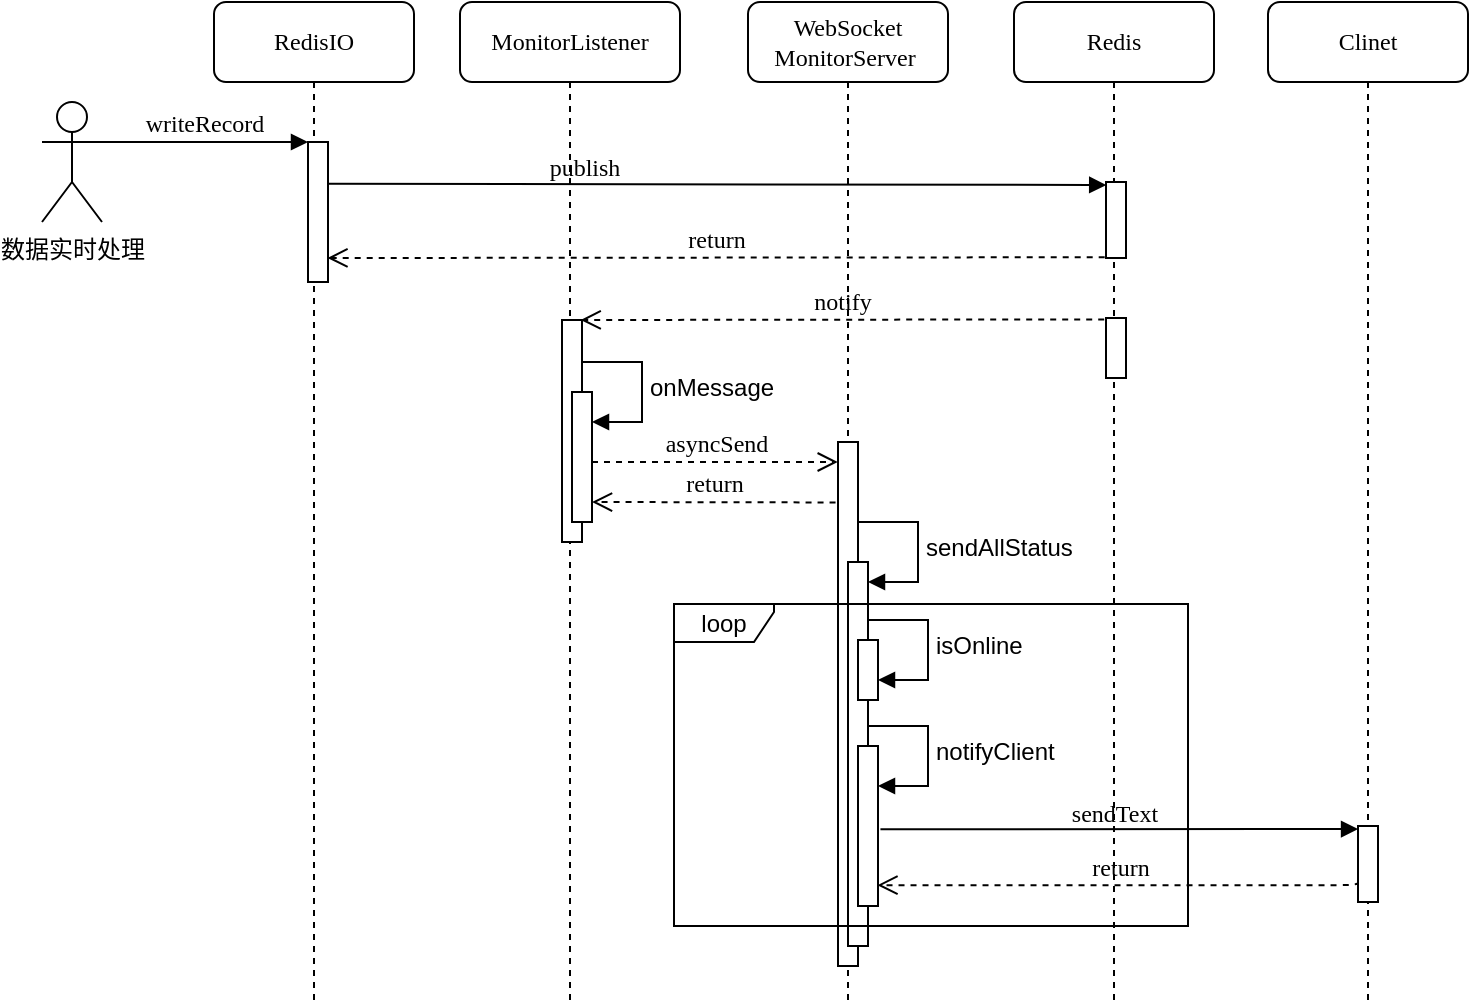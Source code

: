 <mxfile version="21.1.4" type="github">
  <diagram name="第 1 页" id="4R7jjcTpkgn8CsPSyv7L">
    <mxGraphModel dx="673" dy="691" grid="1" gridSize="10" guides="1" tooltips="1" connect="1" arrows="1" fold="1" page="1" pageScale="1" pageWidth="827" pageHeight="1169" math="0" shadow="0">
      <root>
        <mxCell id="0" />
        <mxCell id="1" parent="0" />
        <mxCell id="Qj1GLQCtHeF_PwoVw7FA-1" value="MonitorListener" style="shape=umlLifeline;perimeter=lifelinePerimeter;whiteSpace=wrap;html=1;container=1;collapsible=0;recursiveResize=0;outlineConnect=0;rounded=1;shadow=0;comic=0;labelBackgroundColor=none;strokeWidth=1;fontFamily=Verdana;fontSize=12;align=center;" vertex="1" parent="1">
          <mxGeometry x="1346" y="370" width="110" height="500" as="geometry" />
        </mxCell>
        <mxCell id="Qj1GLQCtHeF_PwoVw7FA-3" value="" style="html=1;points=[];perimeter=orthogonalPerimeter;rounded=0;shadow=0;comic=0;labelBackgroundColor=none;strokeWidth=1;fontFamily=Verdana;fontSize=12;align=center;" vertex="1" parent="Qj1GLQCtHeF_PwoVw7FA-1">
          <mxGeometry x="51" y="159" width="10" height="111" as="geometry" />
        </mxCell>
        <mxCell id="Qj1GLQCtHeF_PwoVw7FA-24" value="return" style="html=1;verticalAlign=bottom;endArrow=open;dashed=1;endSize=8;labelBackgroundColor=none;fontFamily=Verdana;fontSize=12;edgeStyle=elbowEdgeStyle;elbow=vertical;fontColor=default;entryX=0.971;entryY=0.849;entryDx=0;entryDy=0;entryPerimeter=0;exitX=-0.065;exitY=0.99;exitDx=0;exitDy=0;exitPerimeter=0;" edge="1" parent="Qj1GLQCtHeF_PwoVw7FA-1" source="Qj1GLQCtHeF_PwoVw7FA-19">
          <mxGeometry relative="1" as="geometry">
            <mxPoint x="-66.29" y="127.43" as="targetPoint" />
            <Array as="points">
              <mxPoint x="-22.5" y="128" />
            </Array>
            <mxPoint x="177.5" y="128" as="sourcePoint" />
          </mxGeometry>
        </mxCell>
        <mxCell id="Qj1GLQCtHeF_PwoVw7FA-47" value="onMessage" style="html=1;align=left;spacingLeft=2;endArrow=block;rounded=0;edgeStyle=orthogonalEdgeStyle;curved=0;rounded=0;strokeWidth=1;fontSize=12;labelBackgroundColor=none;fontColor=default;" edge="1" parent="Qj1GLQCtHeF_PwoVw7FA-1">
          <mxGeometry relative="1" as="geometry">
            <mxPoint x="61" y="180" as="sourcePoint" />
            <Array as="points">
              <mxPoint x="91" y="210" />
            </Array>
            <mxPoint x="66" y="210" as="targetPoint" />
          </mxGeometry>
        </mxCell>
        <mxCell id="Qj1GLQCtHeF_PwoVw7FA-48" value="" style="html=1;points=[];perimeter=orthogonalPerimeter;rounded=0;shadow=0;comic=0;labelBackgroundColor=none;strokeWidth=1;fontFamily=Verdana;fontSize=12;align=center;" vertex="1" parent="Qj1GLQCtHeF_PwoVw7FA-1">
          <mxGeometry x="56" y="195" width="10" height="65" as="geometry" />
        </mxCell>
        <mxCell id="Qj1GLQCtHeF_PwoVw7FA-49" value="asyncSend" style="html=1;verticalAlign=bottom;endArrow=open;dashed=1;endSize=8;labelBackgroundColor=none;fontFamily=Verdana;fontSize=12;edgeStyle=elbowEdgeStyle;elbow=vertical;fontColor=default;entryX=-0.011;entryY=0.04;entryDx=0;entryDy=0;entryPerimeter=0;" edge="1" parent="Qj1GLQCtHeF_PwoVw7FA-1" target="Qj1GLQCtHeF_PwoVw7FA-37">
          <mxGeometry relative="1" as="geometry">
            <mxPoint x="324" y="231" as="targetPoint" />
            <Array as="points" />
            <mxPoint x="66" y="230" as="sourcePoint" />
          </mxGeometry>
        </mxCell>
        <mxCell id="Qj1GLQCtHeF_PwoVw7FA-50" value="return" style="html=1;verticalAlign=bottom;endArrow=open;dashed=1;endSize=8;labelBackgroundColor=none;fontFamily=Verdana;fontSize=12;edgeStyle=elbowEdgeStyle;elbow=vertical;fontColor=default;entryX=1.122;entryY=0.841;entryDx=0;entryDy=0;entryPerimeter=0;" edge="1" parent="Qj1GLQCtHeF_PwoVw7FA-1">
          <mxGeometry relative="1" as="geometry">
            <mxPoint x="66" y="249.775" as="targetPoint" />
            <Array as="points" />
            <mxPoint x="187.78" y="250.22" as="sourcePoint" />
          </mxGeometry>
        </mxCell>
        <mxCell id="Qj1GLQCtHeF_PwoVw7FA-10" value="Clinet" style="shape=umlLifeline;perimeter=lifelinePerimeter;whiteSpace=wrap;html=1;container=1;collapsible=0;recursiveResize=0;outlineConnect=0;rounded=1;shadow=0;comic=0;labelBackgroundColor=none;strokeWidth=1;fontFamily=Verdana;fontSize=12;align=center;" vertex="1" parent="1">
          <mxGeometry x="1750" y="370" width="100" height="500" as="geometry" />
        </mxCell>
        <mxCell id="Qj1GLQCtHeF_PwoVw7FA-13" value="数据实时处理" style="shape=umlActor;verticalLabelPosition=bottom;verticalAlign=top;html=1;fontSize=12;labelBackgroundColor=none;" vertex="1" parent="1">
          <mxGeometry x="1137" y="420" width="30" height="60" as="geometry" />
        </mxCell>
        <mxCell id="Qj1GLQCtHeF_PwoVw7FA-17" value="Redis" style="shape=umlLifeline;perimeter=lifelinePerimeter;whiteSpace=wrap;html=1;container=1;collapsible=0;recursiveResize=0;outlineConnect=0;rounded=1;shadow=0;comic=0;labelBackgroundColor=none;strokeWidth=1;fontFamily=Verdana;fontSize=12;align=center;" vertex="1" parent="1">
          <mxGeometry x="1623" y="370" width="100" height="500" as="geometry" />
        </mxCell>
        <mxCell id="Qj1GLQCtHeF_PwoVw7FA-18" value="" style="html=1;points=[];perimeter=orthogonalPerimeter;rounded=0;shadow=0;comic=0;labelBackgroundColor=none;strokeWidth=1;fontFamily=Verdana;fontSize=12;align=center;" vertex="1" parent="Qj1GLQCtHeF_PwoVw7FA-17">
          <mxGeometry x="46" y="158" width="10" height="30" as="geometry" />
        </mxCell>
        <mxCell id="Qj1GLQCtHeF_PwoVw7FA-19" value="" style="html=1;points=[];perimeter=orthogonalPerimeter;rounded=0;shadow=0;comic=0;labelBackgroundColor=none;strokeWidth=1;fontFamily=Verdana;fontSize=12;align=center;" vertex="1" parent="Qj1GLQCtHeF_PwoVw7FA-17">
          <mxGeometry x="46" y="90" width="10" height="38" as="geometry" />
        </mxCell>
        <mxCell id="Qj1GLQCtHeF_PwoVw7FA-23" value="publish" style="html=1;verticalAlign=bottom;endArrow=block;labelBackgroundColor=none;fontFamily=Verdana;fontSize=12;edgeStyle=elbowEdgeStyle;elbow=vertical;fontColor=default;exitX=0.896;exitY=0.269;exitDx=0;exitDy=0;exitPerimeter=0;entryX=0.01;entryY=0.057;entryDx=0;entryDy=0;entryPerimeter=0;" edge="1" parent="1" target="Qj1GLQCtHeF_PwoVw7FA-19">
          <mxGeometry x="-0.335" relative="1" as="geometry">
            <mxPoint x="1278.96" y="460.83" as="sourcePoint" />
            <mxPoint x="1520" y="462" as="targetPoint" />
            <mxPoint as="offset" />
            <Array as="points" />
          </mxGeometry>
        </mxCell>
        <mxCell id="Qj1GLQCtHeF_PwoVw7FA-25" value="RedisIO" style="shape=umlLifeline;perimeter=lifelinePerimeter;whiteSpace=wrap;html=1;container=1;collapsible=0;recursiveResize=0;outlineConnect=0;rounded=1;shadow=0;comic=0;labelBackgroundColor=none;strokeWidth=1;fontFamily=Verdana;fontSize=12;align=center;" vertex="1" parent="1">
          <mxGeometry x="1223" y="370" width="100" height="500" as="geometry" />
        </mxCell>
        <mxCell id="Qj1GLQCtHeF_PwoVw7FA-26" value="" style="html=1;points=[];perimeter=orthogonalPerimeter;rounded=0;shadow=0;comic=0;labelBackgroundColor=none;strokeWidth=1;fontFamily=Verdana;fontSize=12;align=center;" vertex="1" parent="Qj1GLQCtHeF_PwoVw7FA-25">
          <mxGeometry x="47" y="70" width="10" height="70" as="geometry" />
        </mxCell>
        <mxCell id="Qj1GLQCtHeF_PwoVw7FA-28" value="writeRecord" style="html=1;verticalAlign=bottom;endArrow=block;labelBackgroundColor=none;fontFamily=Verdana;fontSize=12;edgeStyle=elbowEdgeStyle;elbow=vertical;fontColor=default;exitX=1;exitY=0.333;exitDx=0;exitDy=0;exitPerimeter=0;" edge="1" parent="1" source="Qj1GLQCtHeF_PwoVw7FA-13">
          <mxGeometry relative="1" as="geometry">
            <mxPoint x="1200" y="440" as="sourcePoint" />
            <mxPoint x="1270" y="440" as="targetPoint" />
          </mxGeometry>
        </mxCell>
        <mxCell id="Qj1GLQCtHeF_PwoVw7FA-2" value="notify" style="html=1;verticalAlign=bottom;endArrow=open;dashed=1;endSize=8;labelBackgroundColor=none;fontFamily=Verdana;fontSize=12;edgeStyle=elbowEdgeStyle;elbow=vertical;fontColor=default;entryX=0.933;entryY=0.006;entryDx=0;entryDy=0;entryPerimeter=0;exitX=-0.09;exitY=0.023;exitDx=0;exitDy=0;exitPerimeter=0;" edge="1" parent="1" target="Qj1GLQCtHeF_PwoVw7FA-3" source="Qj1GLQCtHeF_PwoVw7FA-18">
          <mxGeometry relative="1" as="geometry">
            <mxPoint x="1335" y="528" as="targetPoint" />
            <Array as="points" />
            <mxPoint x="1515" y="528" as="sourcePoint" />
          </mxGeometry>
        </mxCell>
        <mxCell id="Qj1GLQCtHeF_PwoVw7FA-35" value="WebSocket&lt;br&gt;MonitorServer&amp;nbsp;" style="shape=umlLifeline;perimeter=lifelinePerimeter;whiteSpace=wrap;html=1;container=1;collapsible=0;recursiveResize=0;outlineConnect=0;rounded=1;shadow=0;comic=0;labelBackgroundColor=none;strokeWidth=1;fontFamily=Verdana;fontSize=12;align=center;" vertex="1" parent="1">
          <mxGeometry x="1490" y="370" width="100" height="500" as="geometry" />
        </mxCell>
        <mxCell id="Qj1GLQCtHeF_PwoVw7FA-37" value="" style="html=1;points=[];perimeter=orthogonalPerimeter;rounded=0;shadow=0;comic=0;labelBackgroundColor=none;strokeWidth=1;fontFamily=Verdana;fontSize=12;align=center;" vertex="1" parent="Qj1GLQCtHeF_PwoVw7FA-35">
          <mxGeometry x="45" y="220" width="10" height="262" as="geometry" />
        </mxCell>
        <mxCell id="Qj1GLQCtHeF_PwoVw7FA-38" value="" style="html=1;points=[];perimeter=orthogonalPerimeter;outlineConnect=0;targetShapes=umlLifeline;portConstraint=eastwest;newEdgeStyle={&quot;edgeStyle&quot;:&quot;elbowEdgeStyle&quot;,&quot;elbow&quot;:&quot;vertical&quot;,&quot;curved&quot;:0,&quot;rounded&quot;:0};fontSize=12;labelBackgroundColor=none;strokeWidth=1;" vertex="1" parent="Qj1GLQCtHeF_PwoVw7FA-35">
          <mxGeometry x="50" y="280" width="10" height="192" as="geometry" />
        </mxCell>
        <mxCell id="Qj1GLQCtHeF_PwoVw7FA-39" value="sendAllStatus" style="html=1;align=left;spacingLeft=2;endArrow=block;rounded=0;edgeStyle=orthogonalEdgeStyle;curved=0;rounded=0;strokeWidth=1;fontSize=12;labelBackgroundColor=none;fontColor=default;" edge="1" parent="Qj1GLQCtHeF_PwoVw7FA-35" target="Qj1GLQCtHeF_PwoVw7FA-38">
          <mxGeometry relative="1" as="geometry">
            <mxPoint x="55" y="260" as="sourcePoint" />
            <Array as="points">
              <mxPoint x="85" y="290" />
            </Array>
          </mxGeometry>
        </mxCell>
        <mxCell id="Qj1GLQCtHeF_PwoVw7FA-41" value="" style="html=1;points=[];perimeter=orthogonalPerimeter;rounded=0;shadow=0;comic=0;labelBackgroundColor=none;strokeWidth=1;fontFamily=Verdana;fontSize=12;align=center;" vertex="1" parent="Qj1GLQCtHeF_PwoVw7FA-35">
          <mxGeometry x="55" y="319" width="10" height="30" as="geometry" />
        </mxCell>
        <mxCell id="Qj1GLQCtHeF_PwoVw7FA-42" value="isOnline" style="html=1;align=left;spacingLeft=2;endArrow=block;rounded=0;edgeStyle=orthogonalEdgeStyle;curved=0;rounded=0;strokeWidth=1;fontSize=12;labelBackgroundColor=none;fontColor=default;" edge="1" parent="Qj1GLQCtHeF_PwoVw7FA-35">
          <mxGeometry relative="1" as="geometry">
            <mxPoint x="60" y="309" as="sourcePoint" />
            <Array as="points">
              <mxPoint x="90" y="339" />
            </Array>
            <mxPoint x="65" y="339" as="targetPoint" />
          </mxGeometry>
        </mxCell>
        <mxCell id="Qj1GLQCtHeF_PwoVw7FA-43" value="" style="html=1;points=[];perimeter=orthogonalPerimeter;rounded=0;shadow=0;comic=0;labelBackgroundColor=none;strokeWidth=1;fontFamily=Verdana;fontSize=12;align=center;" vertex="1" parent="Qj1GLQCtHeF_PwoVw7FA-35">
          <mxGeometry x="55" y="372" width="10" height="80" as="geometry" />
        </mxCell>
        <mxCell id="Qj1GLQCtHeF_PwoVw7FA-44" value="notifyClient" style="html=1;align=left;spacingLeft=2;endArrow=block;rounded=0;edgeStyle=orthogonalEdgeStyle;curved=0;rounded=0;strokeWidth=1;fontSize=12;labelBackgroundColor=none;fontColor=default;" edge="1" parent="Qj1GLQCtHeF_PwoVw7FA-35">
          <mxGeometry relative="1" as="geometry">
            <mxPoint x="60" y="362" as="sourcePoint" />
            <Array as="points">
              <mxPoint x="90" y="392" />
            </Array>
            <mxPoint x="65" y="392" as="targetPoint" />
          </mxGeometry>
        </mxCell>
        <mxCell id="Qj1GLQCtHeF_PwoVw7FA-40" value="loop" style="shape=umlFrame;whiteSpace=wrap;html=1;pointerEvents=0;strokeWidth=1;width=50;height=19;" vertex="1" parent="1">
          <mxGeometry x="1453" y="671" width="257" height="161" as="geometry" />
        </mxCell>
        <mxCell id="Qj1GLQCtHeF_PwoVw7FA-12" value="" style="html=1;points=[];perimeter=orthogonalPerimeter;rounded=0;shadow=0;comic=0;labelBackgroundColor=none;strokeWidth=1;fontFamily=Verdana;fontSize=12;align=center;" vertex="1" parent="1">
          <mxGeometry x="1795" y="782" width="10" height="38" as="geometry" />
        </mxCell>
        <mxCell id="Qj1GLQCtHeF_PwoVw7FA-45" value="sendText" style="html=1;verticalAlign=bottom;endArrow=block;labelBackgroundColor=none;fontFamily=Verdana;fontSize=12;edgeStyle=elbowEdgeStyle;elbow=vertical;fontColor=default;exitX=1.122;exitY=0.68;exitDx=0;exitDy=0;exitPerimeter=0;entryX=0.003;entryY=0.031;entryDx=0;entryDy=0;entryPerimeter=0;" edge="1" parent="1" target="Qj1GLQCtHeF_PwoVw7FA-12">
          <mxGeometry x="-0.021" y="-1" relative="1" as="geometry">
            <mxPoint x="1556.22" y="783.6" as="sourcePoint" />
            <mxPoint x="1790" y="783" as="targetPoint" />
            <mxPoint as="offset" />
            <Array as="points" />
          </mxGeometry>
        </mxCell>
        <mxCell id="Qj1GLQCtHeF_PwoVw7FA-46" value="return" style="html=1;verticalAlign=bottom;endArrow=open;dashed=1;endSize=8;labelBackgroundColor=none;fontFamily=Verdana;fontSize=12;edgeStyle=elbowEdgeStyle;elbow=vertical;fontColor=default;entryX=0.971;entryY=0.849;entryDx=0;entryDy=0;entryPerimeter=0;exitX=0;exitY=0.722;exitDx=0;exitDy=0;exitPerimeter=0;" edge="1" parent="1" source="Qj1GLQCtHeF_PwoVw7FA-12">
          <mxGeometry relative="1" as="geometry">
            <mxPoint x="1554.71" y="811" as="targetPoint" />
            <Array as="points">
              <mxPoint x="1598.5" y="811.57" />
            </Array>
            <mxPoint x="1943" y="811.57" as="sourcePoint" />
          </mxGeometry>
        </mxCell>
      </root>
    </mxGraphModel>
  </diagram>
</mxfile>
